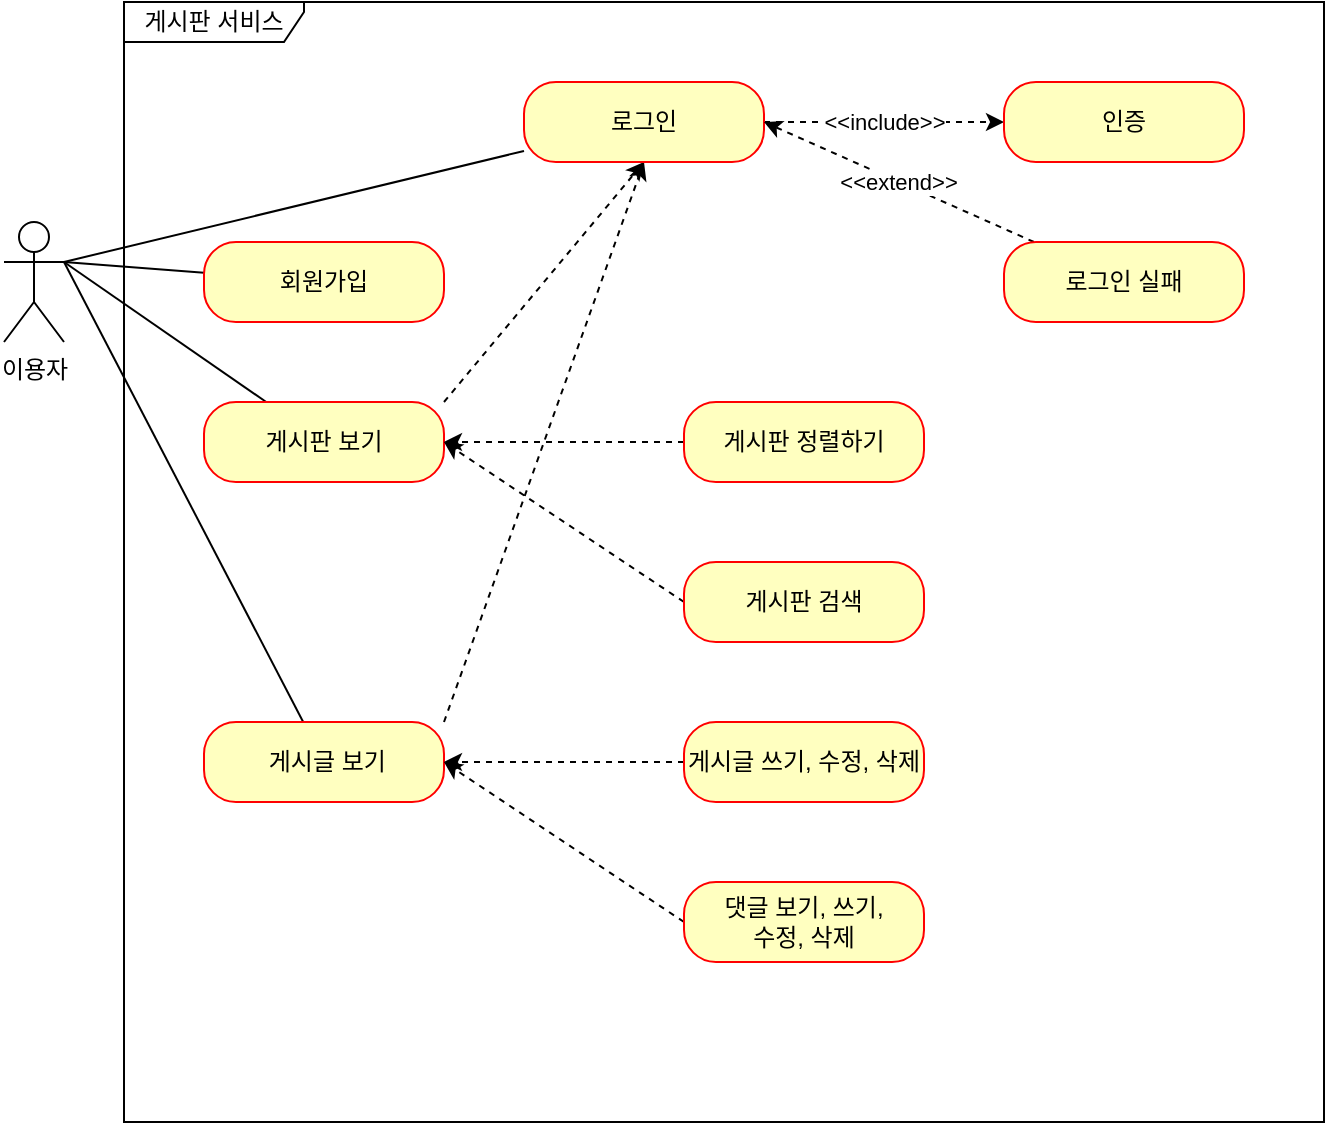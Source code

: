 <mxfile version="20.8.11" type="github">
  <diagram name="페이지-1" id="mD7nJ4Qw-M15_zDBKJXy">
    <mxGraphModel dx="1207" dy="702" grid="1" gridSize="10" guides="1" tooltips="1" connect="1" arrows="1" fold="1" page="1" pageScale="1" pageWidth="827" pageHeight="1169" math="0" shadow="0">
      <root>
        <mxCell id="0" />
        <mxCell id="1" parent="0" />
        <mxCell id="SsaM1hiblEYOGy6Opi5v-1" value="이용자" style="shape=umlActor;verticalLabelPosition=bottom;verticalAlign=top;html=1;outlineConnect=0;" vertex="1" parent="1">
          <mxGeometry x="60" y="350" width="30" height="60" as="geometry" />
        </mxCell>
        <mxCell id="SsaM1hiblEYOGy6Opi5v-2" value="게시판 서비스" style="shape=umlFrame;whiteSpace=wrap;html=1;width=90;height=20;" vertex="1" parent="1">
          <mxGeometry x="120" y="240" width="600" height="560" as="geometry" />
        </mxCell>
        <mxCell id="SsaM1hiblEYOGy6Opi5v-16" style="rounded=0;orthogonalLoop=1;jettySize=auto;html=1;entryX=1;entryY=0.333;entryDx=0;entryDy=0;entryPerimeter=0;endArrow=none;endFill=0;" edge="1" parent="1" source="SsaM1hiblEYOGy6Opi5v-3" target="SsaM1hiblEYOGy6Opi5v-1">
          <mxGeometry relative="1" as="geometry" />
        </mxCell>
        <mxCell id="SsaM1hiblEYOGy6Opi5v-3" value="회원가입" style="rounded=1;whiteSpace=wrap;html=1;arcSize=40;fontColor=#000000;fillColor=#ffffc0;strokeColor=#ff0000;" vertex="1" parent="1">
          <mxGeometry x="160" y="360" width="120" height="40" as="geometry" />
        </mxCell>
        <mxCell id="SsaM1hiblEYOGy6Opi5v-17" style="edgeStyle=none;rounded=0;orthogonalLoop=1;jettySize=auto;html=1;entryX=1;entryY=0.333;entryDx=0;entryDy=0;entryPerimeter=0;endArrow=none;endFill=0;" edge="1" parent="1" source="SsaM1hiblEYOGy6Opi5v-5" target="SsaM1hiblEYOGy6Opi5v-1">
          <mxGeometry relative="1" as="geometry" />
        </mxCell>
        <mxCell id="SsaM1hiblEYOGy6Opi5v-26" style="edgeStyle=none;rounded=0;orthogonalLoop=1;jettySize=auto;html=1;exitX=1;exitY=0;exitDx=0;exitDy=0;entryX=0.5;entryY=1;entryDx=0;entryDy=0;dashed=1;startArrow=none;startFill=0;endArrow=classic;endFill=1;" edge="1" parent="1" source="SsaM1hiblEYOGy6Opi5v-5" target="SsaM1hiblEYOGy6Opi5v-7">
          <mxGeometry relative="1" as="geometry" />
        </mxCell>
        <mxCell id="SsaM1hiblEYOGy6Opi5v-5" value="게시판 보기" style="rounded=1;whiteSpace=wrap;html=1;arcSize=40;fontColor=#000000;fillColor=#ffffc0;strokeColor=#ff0000;" vertex="1" parent="1">
          <mxGeometry x="160" y="440" width="120" height="40" as="geometry" />
        </mxCell>
        <mxCell id="SsaM1hiblEYOGy6Opi5v-19" style="edgeStyle=none;rounded=0;orthogonalLoop=1;jettySize=auto;html=1;entryX=1;entryY=0.333;entryDx=0;entryDy=0;entryPerimeter=0;endArrow=none;endFill=0;" edge="1" parent="1" source="SsaM1hiblEYOGy6Opi5v-6" target="SsaM1hiblEYOGy6Opi5v-1">
          <mxGeometry relative="1" as="geometry" />
        </mxCell>
        <mxCell id="SsaM1hiblEYOGy6Opi5v-28" style="edgeStyle=none;rounded=0;orthogonalLoop=1;jettySize=auto;html=1;exitX=1;exitY=0;exitDx=0;exitDy=0;entryX=0.5;entryY=1;entryDx=0;entryDy=0;dashed=1;startArrow=none;startFill=0;endArrow=classic;endFill=1;" edge="1" parent="1" source="SsaM1hiblEYOGy6Opi5v-6" target="SsaM1hiblEYOGy6Opi5v-7">
          <mxGeometry relative="1" as="geometry" />
        </mxCell>
        <mxCell id="SsaM1hiblEYOGy6Opi5v-6" value="&amp;nbsp;게시글 보기" style="rounded=1;whiteSpace=wrap;html=1;arcSize=40;fontColor=#000000;fillColor=#ffffc0;strokeColor=#ff0000;" vertex="1" parent="1">
          <mxGeometry x="160" y="600" width="120" height="40" as="geometry" />
        </mxCell>
        <mxCell id="SsaM1hiblEYOGy6Opi5v-20" style="edgeStyle=none;rounded=0;orthogonalLoop=1;jettySize=auto;html=1;endArrow=none;endFill=0;" edge="1" parent="1" source="SsaM1hiblEYOGy6Opi5v-7">
          <mxGeometry relative="1" as="geometry">
            <mxPoint x="90" y="370" as="targetPoint" />
          </mxGeometry>
        </mxCell>
        <mxCell id="SsaM1hiblEYOGy6Opi5v-21" value="&amp;lt;&amp;lt;include&amp;gt;&amp;gt;" style="edgeStyle=none;rounded=0;orthogonalLoop=1;jettySize=auto;html=1;endArrow=classic;endFill=1;dashed=1;" edge="1" parent="1" source="SsaM1hiblEYOGy6Opi5v-7" target="SsaM1hiblEYOGy6Opi5v-8">
          <mxGeometry relative="1" as="geometry" />
        </mxCell>
        <mxCell id="SsaM1hiblEYOGy6Opi5v-7" value="로그인" style="rounded=1;whiteSpace=wrap;html=1;arcSize=40;fontColor=#000000;fillColor=#ffffc0;strokeColor=#ff0000;" vertex="1" parent="1">
          <mxGeometry x="320" y="280" width="120" height="40" as="geometry" />
        </mxCell>
        <mxCell id="SsaM1hiblEYOGy6Opi5v-8" value="인증" style="rounded=1;whiteSpace=wrap;html=1;arcSize=40;fontColor=#000000;fillColor=#ffffc0;strokeColor=#ff0000;" vertex="1" parent="1">
          <mxGeometry x="560" y="280" width="120" height="40" as="geometry" />
        </mxCell>
        <mxCell id="SsaM1hiblEYOGy6Opi5v-25" value="&amp;lt;&amp;lt;extend&amp;gt;&amp;gt;" style="edgeStyle=none;rounded=0;orthogonalLoop=1;jettySize=auto;html=1;entryX=1;entryY=0.5;entryDx=0;entryDy=0;endArrow=classic;endFill=1;dashed=1;" edge="1" parent="1" source="SsaM1hiblEYOGy6Opi5v-10" target="SsaM1hiblEYOGy6Opi5v-7">
          <mxGeometry relative="1" as="geometry" />
        </mxCell>
        <mxCell id="SsaM1hiblEYOGy6Opi5v-10" value="로그인 실패" style="rounded=1;whiteSpace=wrap;html=1;arcSize=40;fontColor=#000000;fillColor=#ffffc0;strokeColor=#ff0000;" vertex="1" parent="1">
          <mxGeometry x="560" y="360" width="120" height="40" as="geometry" />
        </mxCell>
        <mxCell id="SsaM1hiblEYOGy6Opi5v-29" style="edgeStyle=none;rounded=0;orthogonalLoop=1;jettySize=auto;html=1;exitX=0;exitY=0.5;exitDx=0;exitDy=0;entryX=1;entryY=0.5;entryDx=0;entryDy=0;dashed=1;startArrow=none;startFill=0;endArrow=classic;endFill=1;" edge="1" parent="1" source="SsaM1hiblEYOGy6Opi5v-11" target="SsaM1hiblEYOGy6Opi5v-5">
          <mxGeometry relative="1" as="geometry" />
        </mxCell>
        <mxCell id="SsaM1hiblEYOGy6Opi5v-11" value="게시판 정렬하기" style="rounded=1;whiteSpace=wrap;html=1;arcSize=40;fontColor=#000000;fillColor=#ffffc0;strokeColor=#ff0000;" vertex="1" parent="1">
          <mxGeometry x="400" y="440" width="120" height="40" as="geometry" />
        </mxCell>
        <mxCell id="SsaM1hiblEYOGy6Opi5v-31" style="edgeStyle=none;rounded=0;orthogonalLoop=1;jettySize=auto;html=1;exitX=0;exitY=0.5;exitDx=0;exitDy=0;entryX=1;entryY=0.5;entryDx=0;entryDy=0;dashed=1;startArrow=none;startFill=0;endArrow=classic;endFill=1;" edge="1" parent="1" source="SsaM1hiblEYOGy6Opi5v-12" target="SsaM1hiblEYOGy6Opi5v-5">
          <mxGeometry relative="1" as="geometry" />
        </mxCell>
        <mxCell id="SsaM1hiblEYOGy6Opi5v-12" value="게시판 검색" style="rounded=1;whiteSpace=wrap;html=1;arcSize=40;fontColor=#000000;fillColor=#ffffc0;strokeColor=#ff0000;" vertex="1" parent="1">
          <mxGeometry x="400" y="520" width="120" height="40" as="geometry" />
        </mxCell>
        <mxCell id="SsaM1hiblEYOGy6Opi5v-32" style="edgeStyle=none;rounded=0;orthogonalLoop=1;jettySize=auto;html=1;exitX=0;exitY=0.5;exitDx=0;exitDy=0;entryX=1;entryY=0.5;entryDx=0;entryDy=0;dashed=1;startArrow=none;startFill=0;endArrow=classic;endFill=1;" edge="1" parent="1" source="SsaM1hiblEYOGy6Opi5v-13" target="SsaM1hiblEYOGy6Opi5v-6">
          <mxGeometry relative="1" as="geometry" />
        </mxCell>
        <mxCell id="SsaM1hiblEYOGy6Opi5v-13" value="게시글 쓰기, 수정, 삭제" style="rounded=1;whiteSpace=wrap;html=1;arcSize=40;fontColor=#000000;fillColor=#ffffc0;strokeColor=#ff0000;" vertex="1" parent="1">
          <mxGeometry x="400" y="600" width="120" height="40" as="geometry" />
        </mxCell>
        <mxCell id="SsaM1hiblEYOGy6Opi5v-34" style="edgeStyle=none;rounded=0;orthogonalLoop=1;jettySize=auto;html=1;exitX=0;exitY=0.5;exitDx=0;exitDy=0;entryX=1;entryY=0.5;entryDx=0;entryDy=0;dashed=1;startArrow=none;startFill=0;endArrow=classic;endFill=1;" edge="1" parent="1" source="SsaM1hiblEYOGy6Opi5v-14" target="SsaM1hiblEYOGy6Opi5v-6">
          <mxGeometry relative="1" as="geometry" />
        </mxCell>
        <mxCell id="SsaM1hiblEYOGy6Opi5v-14" value="댓글 보기, 쓰기, &lt;br&gt;수정, 삭제" style="rounded=1;whiteSpace=wrap;html=1;arcSize=40;fontColor=#000000;fillColor=#ffffc0;strokeColor=#ff0000;" vertex="1" parent="1">
          <mxGeometry x="400" y="680" width="120" height="40" as="geometry" />
        </mxCell>
      </root>
    </mxGraphModel>
  </diagram>
</mxfile>
